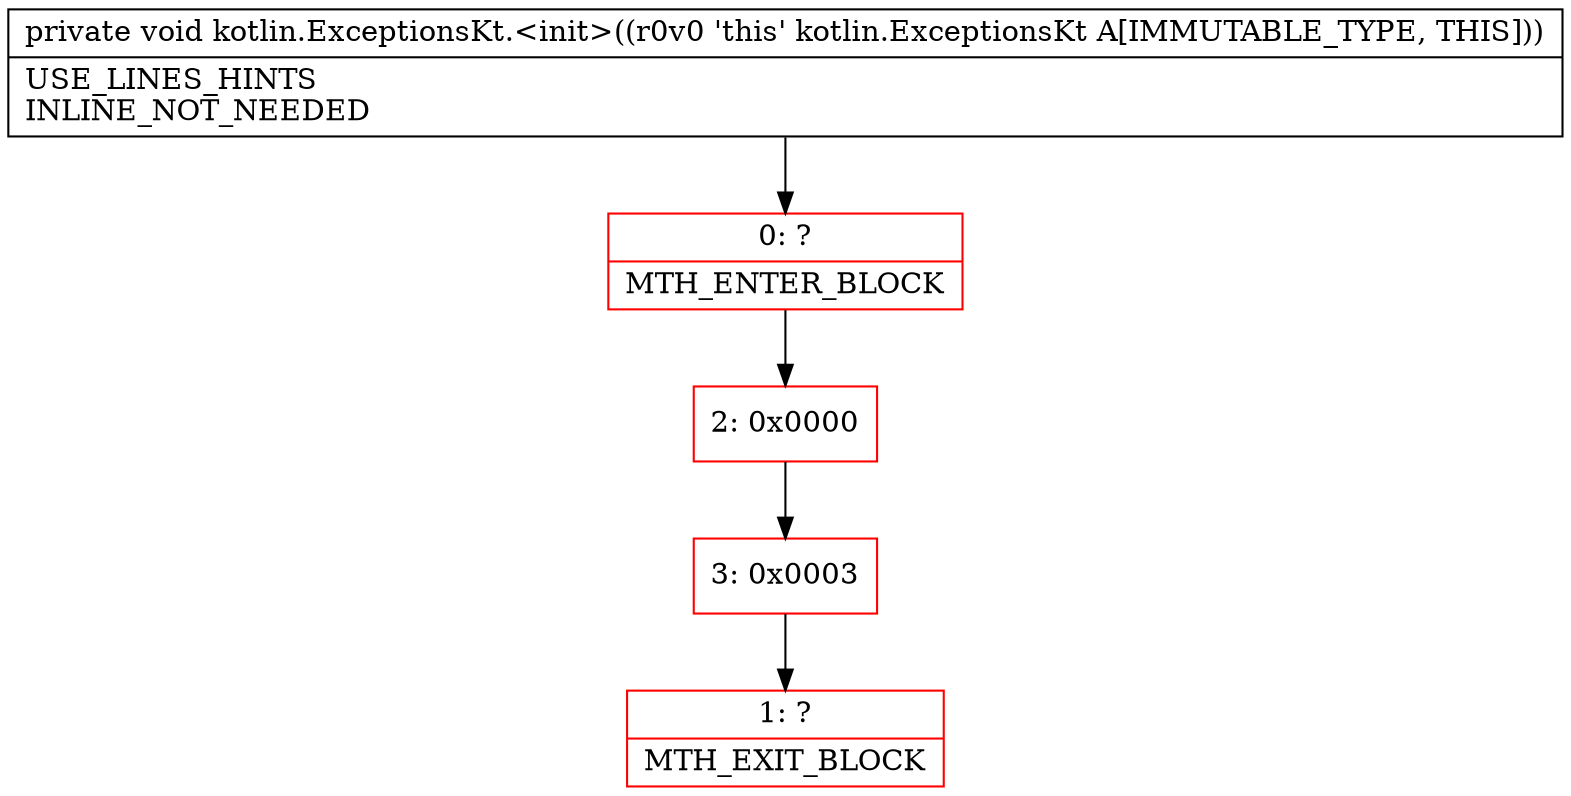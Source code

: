 digraph "CFG forkotlin.ExceptionsKt.\<init\>()V" {
subgraph cluster_Region_1732581251 {
label = "R(0)";
node [shape=record,color=blue];
}
Node_0 [shape=record,color=red,label="{0\:\ ?|MTH_ENTER_BLOCK\l}"];
Node_2 [shape=record,color=red,label="{2\:\ 0x0000}"];
Node_3 [shape=record,color=red,label="{3\:\ 0x0003}"];
Node_1 [shape=record,color=red,label="{1\:\ ?|MTH_EXIT_BLOCK\l}"];
MethodNode[shape=record,label="{private void kotlin.ExceptionsKt.\<init\>((r0v0 'this' kotlin.ExceptionsKt A[IMMUTABLE_TYPE, THIS]))  | USE_LINES_HINTS\lINLINE_NOT_NEEDED\l}"];
MethodNode -> Node_0;Node_0 -> Node_2;
Node_2 -> Node_3;
Node_3 -> Node_1;
}

